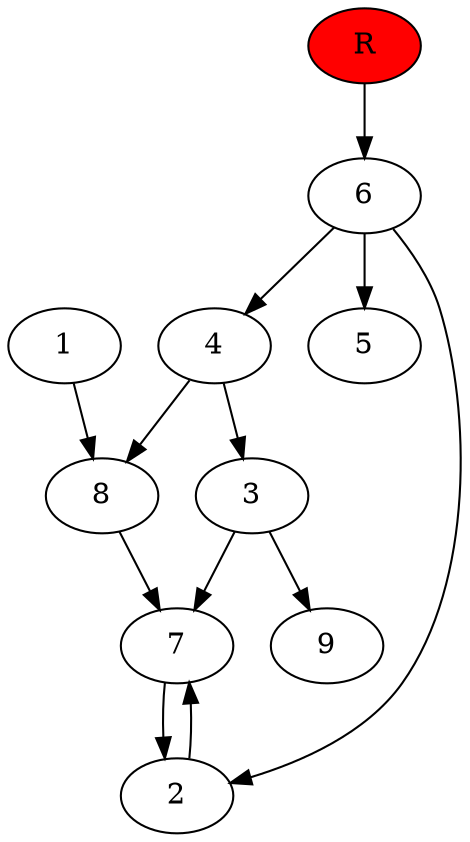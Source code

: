 digraph prb4465 {
	1
	2
	3
	4
	5
	6
	7
	8
	R [fillcolor="#ff0000" style=filled]
	1 -> 8
	2 -> 7
	3 -> 7
	3 -> 9
	4 -> 3
	4 -> 8
	6 -> 2
	6 -> 4
	6 -> 5
	7 -> 2
	8 -> 7
	R -> 6
}
